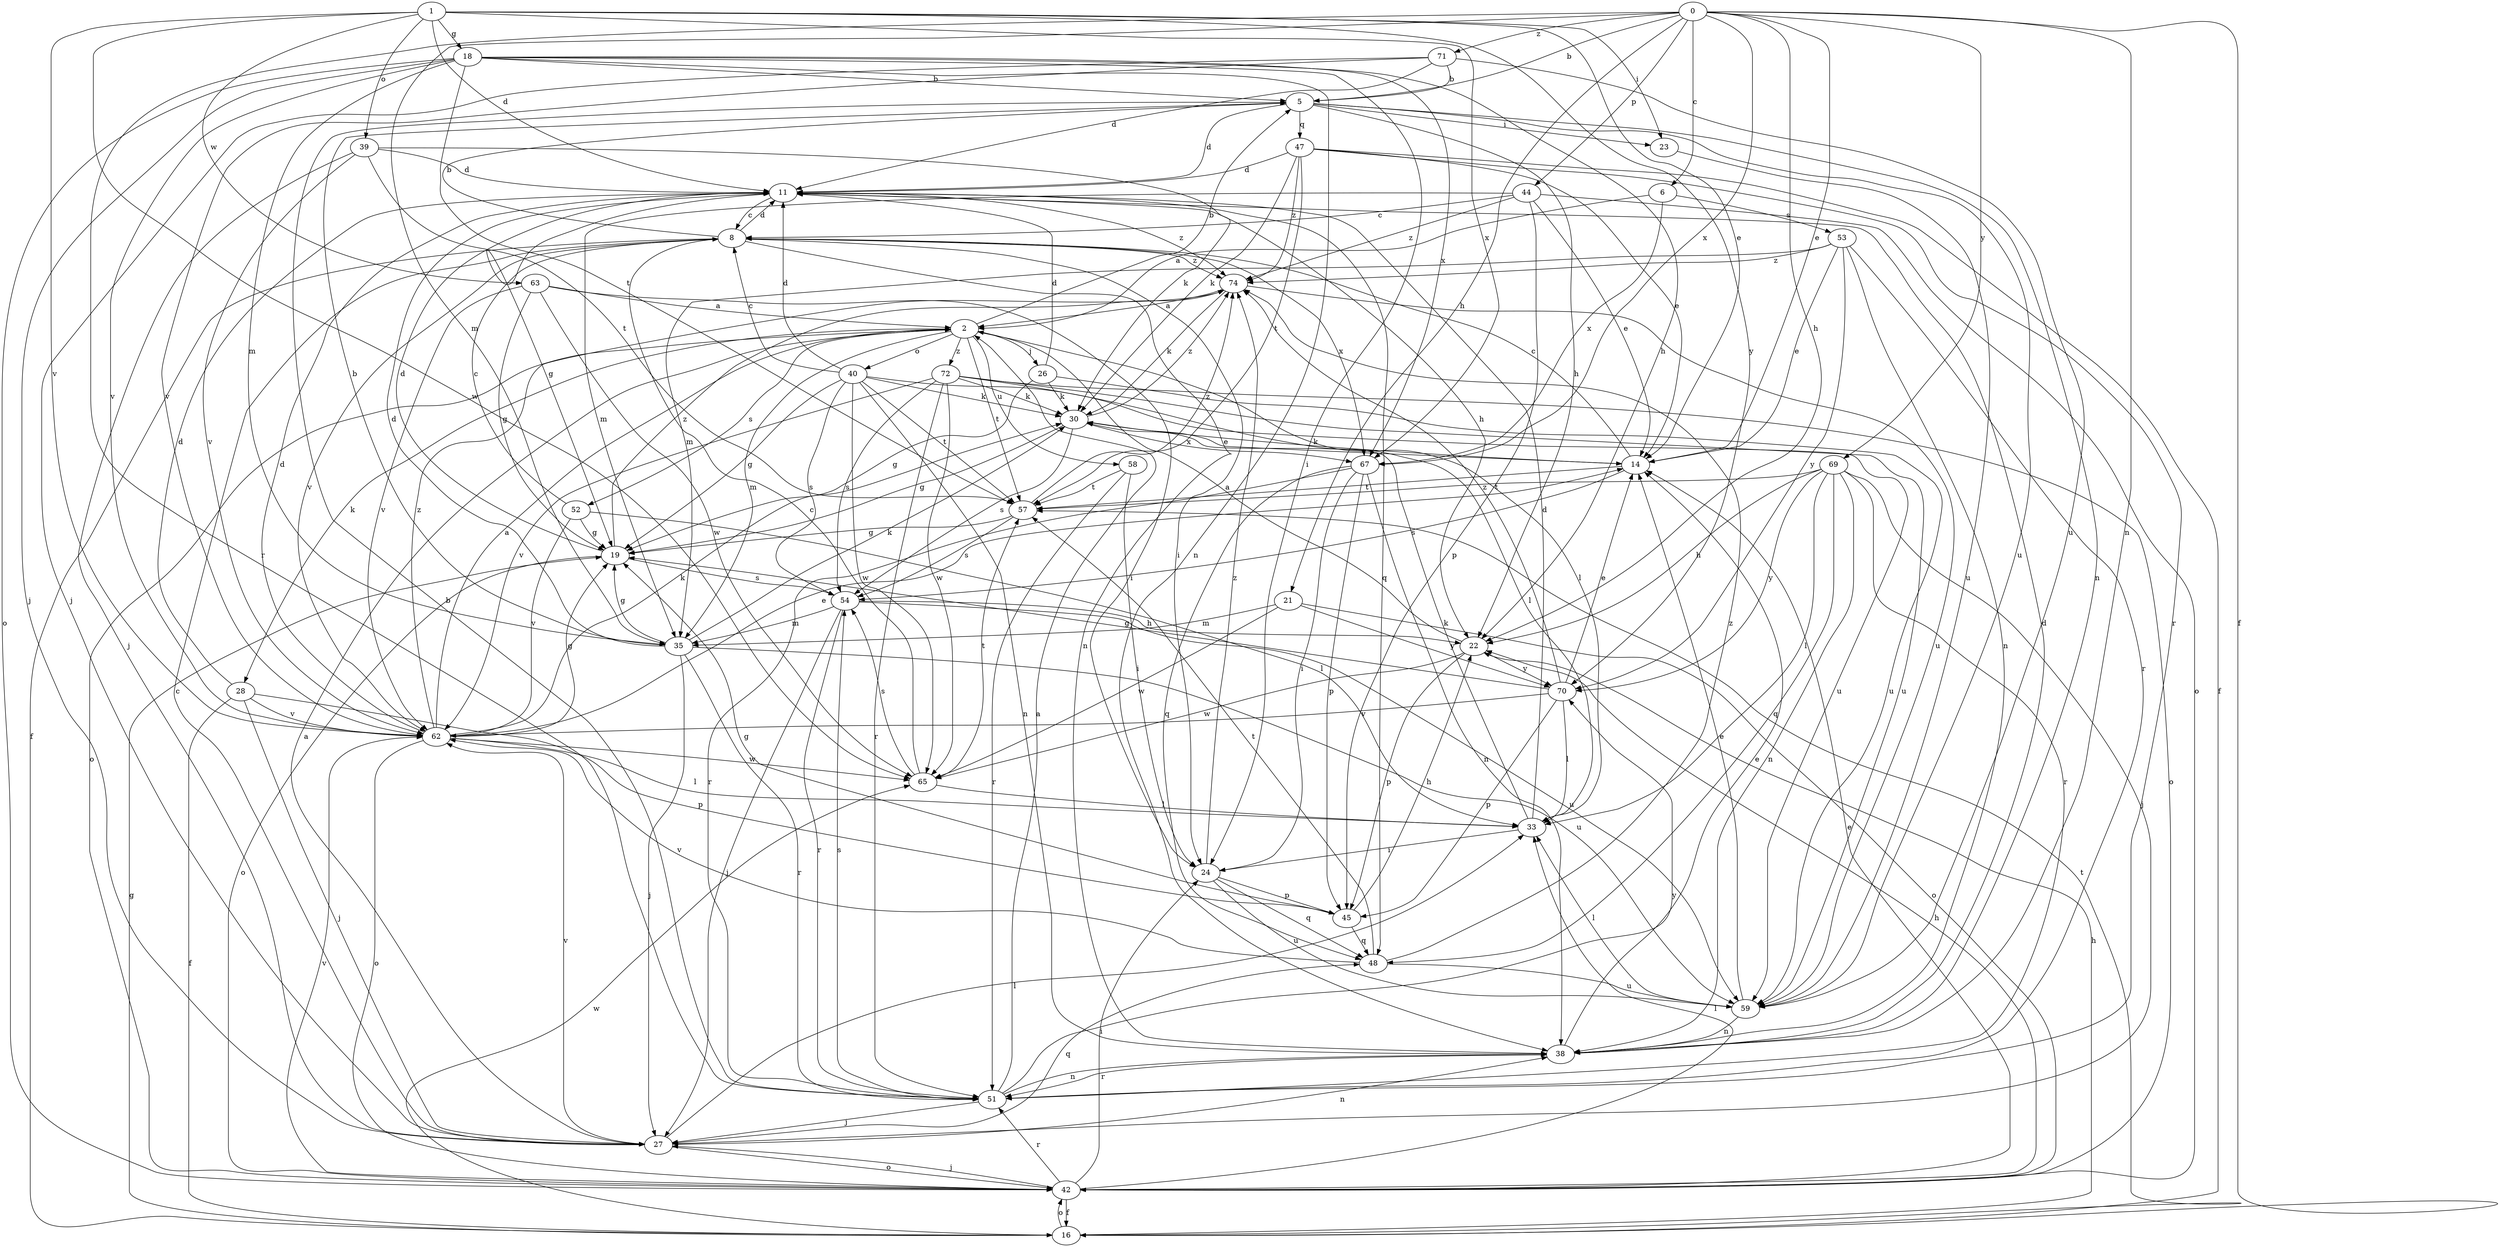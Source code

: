 strict digraph  {
0;
1;
2;
5;
6;
8;
11;
14;
16;
18;
19;
21;
22;
23;
24;
26;
27;
28;
30;
33;
35;
38;
39;
40;
42;
44;
45;
47;
48;
51;
52;
53;
54;
57;
58;
59;
62;
63;
65;
67;
69;
70;
71;
72;
74;
0 -> 5  [label=b];
0 -> 6  [label=c];
0 -> 14  [label=e];
0 -> 16  [label=f];
0 -> 21  [label=h];
0 -> 22  [label=h];
0 -> 35  [label=m];
0 -> 38  [label=n];
0 -> 44  [label=p];
0 -> 51  [label=r];
0 -> 67  [label=x];
0 -> 69  [label=y];
0 -> 71  [label=z];
1 -> 11  [label=d];
1 -> 14  [label=e];
1 -> 18  [label=g];
1 -> 23  [label=i];
1 -> 39  [label=o];
1 -> 62  [label=v];
1 -> 63  [label=w];
1 -> 65  [label=w];
1 -> 67  [label=x];
1 -> 70  [label=y];
2 -> 5  [label=b];
2 -> 26  [label=j];
2 -> 28  [label=k];
2 -> 33  [label=l];
2 -> 35  [label=m];
2 -> 40  [label=o];
2 -> 42  [label=o];
2 -> 52  [label=s];
2 -> 57  [label=t];
2 -> 58  [label=u];
2 -> 72  [label=z];
5 -> 11  [label=d];
5 -> 22  [label=h];
5 -> 23  [label=i];
5 -> 38  [label=n];
5 -> 47  [label=q];
5 -> 59  [label=u];
6 -> 2  [label=a];
6 -> 53  [label=s];
6 -> 67  [label=x];
8 -> 5  [label=b];
8 -> 11  [label=d];
8 -> 16  [label=f];
8 -> 24  [label=i];
8 -> 38  [label=n];
8 -> 62  [label=v];
8 -> 67  [label=x];
8 -> 74  [label=z];
11 -> 8  [label=c];
11 -> 19  [label=g];
11 -> 22  [label=h];
11 -> 48  [label=q];
11 -> 74  [label=z];
14 -> 8  [label=c];
14 -> 30  [label=k];
14 -> 54  [label=s];
14 -> 57  [label=t];
16 -> 19  [label=g];
16 -> 22  [label=h];
16 -> 42  [label=o];
16 -> 57  [label=t];
16 -> 65  [label=w];
18 -> 5  [label=b];
18 -> 22  [label=h];
18 -> 24  [label=i];
18 -> 27  [label=j];
18 -> 35  [label=m];
18 -> 38  [label=n];
18 -> 42  [label=o];
18 -> 57  [label=t];
18 -> 62  [label=v];
18 -> 67  [label=x];
19 -> 11  [label=d];
19 -> 42  [label=o];
19 -> 54  [label=s];
19 -> 74  [label=z];
21 -> 35  [label=m];
21 -> 42  [label=o];
21 -> 65  [label=w];
21 -> 70  [label=y];
22 -> 2  [label=a];
22 -> 45  [label=p];
22 -> 65  [label=w];
22 -> 70  [label=y];
23 -> 59  [label=u];
24 -> 45  [label=p];
24 -> 48  [label=q];
24 -> 59  [label=u];
24 -> 74  [label=z];
26 -> 11  [label=d];
26 -> 19  [label=g];
26 -> 30  [label=k];
26 -> 59  [label=u];
27 -> 2  [label=a];
27 -> 8  [label=c];
27 -> 33  [label=l];
27 -> 38  [label=n];
27 -> 42  [label=o];
27 -> 48  [label=q];
27 -> 62  [label=v];
28 -> 11  [label=d];
28 -> 16  [label=f];
28 -> 27  [label=j];
28 -> 45  [label=p];
28 -> 62  [label=v];
30 -> 14  [label=e];
30 -> 19  [label=g];
30 -> 54  [label=s];
30 -> 67  [label=x];
30 -> 74  [label=z];
33 -> 11  [label=d];
33 -> 24  [label=i];
33 -> 30  [label=k];
35 -> 5  [label=b];
35 -> 11  [label=d];
35 -> 19  [label=g];
35 -> 27  [label=j];
35 -> 30  [label=k];
35 -> 51  [label=r];
35 -> 59  [label=u];
38 -> 11  [label=d];
38 -> 14  [label=e];
38 -> 51  [label=r];
39 -> 11  [label=d];
39 -> 27  [label=j];
39 -> 30  [label=k];
39 -> 57  [label=t];
39 -> 62  [label=v];
40 -> 8  [label=c];
40 -> 11  [label=d];
40 -> 19  [label=g];
40 -> 30  [label=k];
40 -> 38  [label=n];
40 -> 54  [label=s];
40 -> 57  [label=t];
40 -> 59  [label=u];
40 -> 65  [label=w];
42 -> 14  [label=e];
42 -> 16  [label=f];
42 -> 22  [label=h];
42 -> 24  [label=i];
42 -> 27  [label=j];
42 -> 33  [label=l];
42 -> 51  [label=r];
42 -> 62  [label=v];
44 -> 8  [label=c];
44 -> 14  [label=e];
44 -> 35  [label=m];
44 -> 42  [label=o];
44 -> 45  [label=p];
44 -> 74  [label=z];
45 -> 19  [label=g];
45 -> 22  [label=h];
45 -> 48  [label=q];
47 -> 11  [label=d];
47 -> 14  [label=e];
47 -> 16  [label=f];
47 -> 30  [label=k];
47 -> 51  [label=r];
47 -> 57  [label=t];
47 -> 74  [label=z];
48 -> 57  [label=t];
48 -> 59  [label=u];
48 -> 62  [label=v];
48 -> 74  [label=z];
51 -> 2  [label=a];
51 -> 5  [label=b];
51 -> 27  [label=j];
51 -> 38  [label=n];
51 -> 54  [label=s];
51 -> 70  [label=y];
52 -> 8  [label=c];
52 -> 19  [label=g];
52 -> 33  [label=l];
52 -> 62  [label=v];
53 -> 14  [label=e];
53 -> 35  [label=m];
53 -> 38  [label=n];
53 -> 51  [label=r];
53 -> 70  [label=y];
53 -> 74  [label=z];
54 -> 22  [label=h];
54 -> 27  [label=j];
54 -> 35  [label=m];
54 -> 51  [label=r];
54 -> 59  [label=u];
57 -> 19  [label=g];
57 -> 54  [label=s];
57 -> 74  [label=z];
58 -> 24  [label=i];
58 -> 51  [label=r];
58 -> 57  [label=t];
59 -> 14  [label=e];
59 -> 33  [label=l];
59 -> 38  [label=n];
62 -> 2  [label=a];
62 -> 11  [label=d];
62 -> 14  [label=e];
62 -> 19  [label=g];
62 -> 30  [label=k];
62 -> 33  [label=l];
62 -> 42  [label=o];
62 -> 65  [label=w];
62 -> 74  [label=z];
63 -> 2  [label=a];
63 -> 19  [label=g];
63 -> 24  [label=i];
63 -> 62  [label=v];
63 -> 65  [label=w];
65 -> 8  [label=c];
65 -> 33  [label=l];
65 -> 54  [label=s];
65 -> 57  [label=t];
67 -> 24  [label=i];
67 -> 38  [label=n];
67 -> 45  [label=p];
67 -> 48  [label=q];
67 -> 51  [label=r];
69 -> 22  [label=h];
69 -> 27  [label=j];
69 -> 33  [label=l];
69 -> 38  [label=n];
69 -> 48  [label=q];
69 -> 51  [label=r];
69 -> 57  [label=t];
69 -> 70  [label=y];
70 -> 14  [label=e];
70 -> 19  [label=g];
70 -> 33  [label=l];
70 -> 45  [label=p];
70 -> 62  [label=v];
70 -> 74  [label=z];
71 -> 5  [label=b];
71 -> 11  [label=d];
71 -> 27  [label=j];
71 -> 59  [label=u];
71 -> 62  [label=v];
72 -> 30  [label=k];
72 -> 33  [label=l];
72 -> 42  [label=o];
72 -> 51  [label=r];
72 -> 54  [label=s];
72 -> 59  [label=u];
72 -> 62  [label=v];
72 -> 65  [label=w];
74 -> 2  [label=a];
74 -> 30  [label=k];
74 -> 59  [label=u];
}
